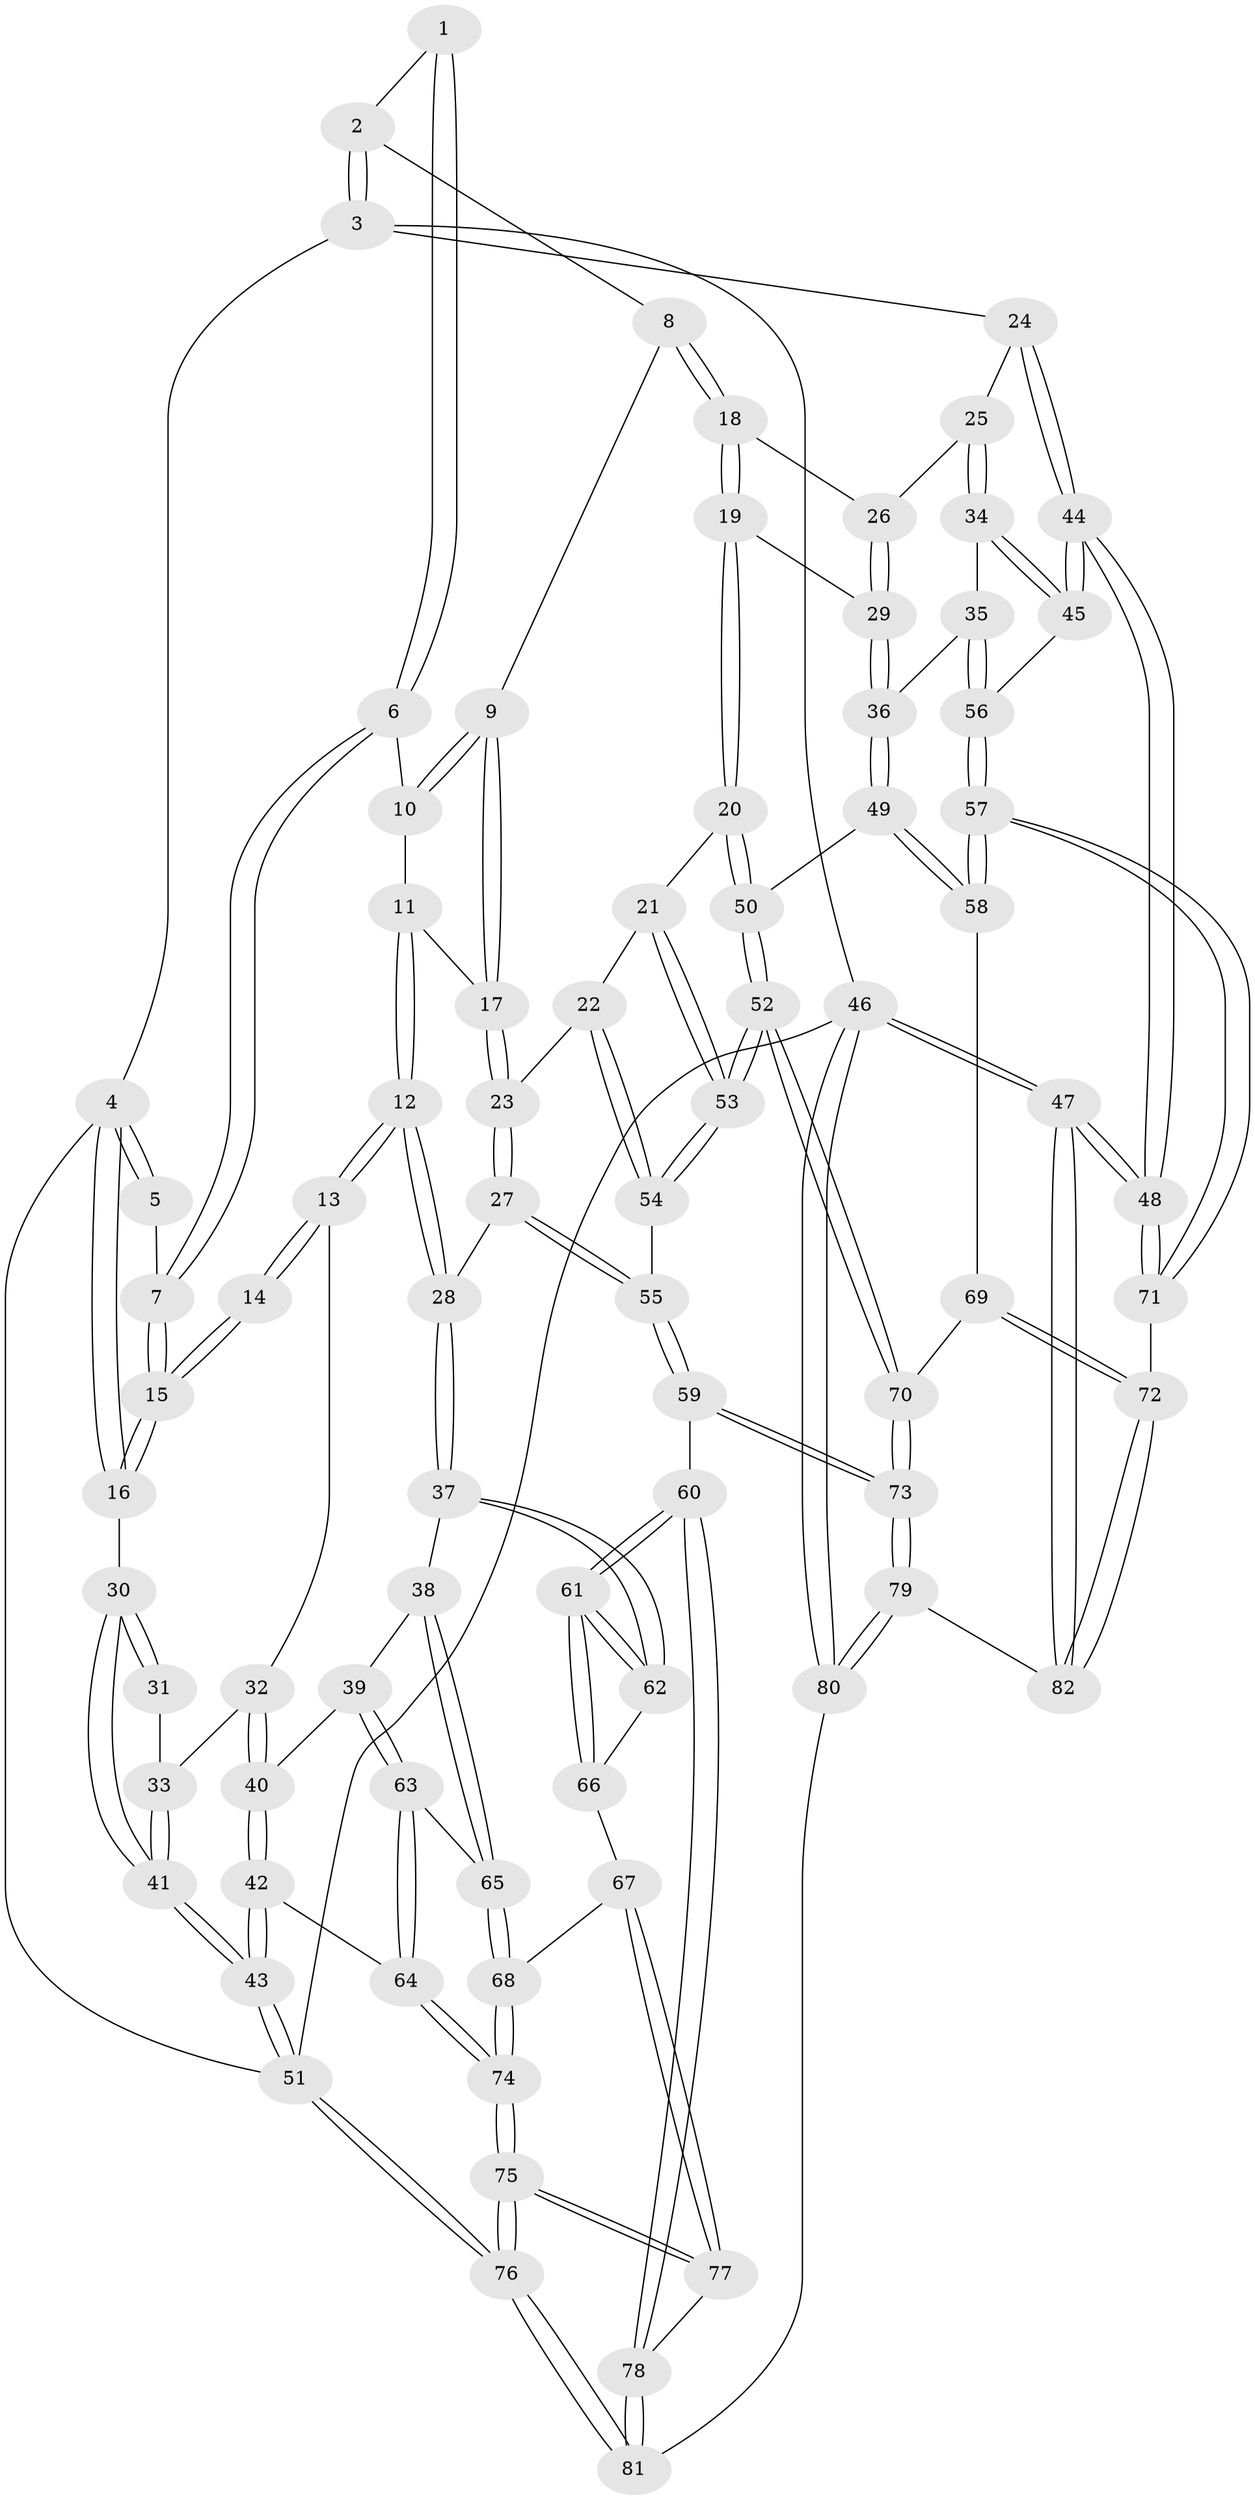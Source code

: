 // coarse degree distribution, {4: 0.36, 3: 0.58, 2: 0.04, 5: 0.02}
// Generated by graph-tools (version 1.1) at 2025/38/03/04/25 23:38:35]
// undirected, 82 vertices, 202 edges
graph export_dot {
  node [color=gray90,style=filled];
  1 [pos="+0.42247132399480014+0"];
  2 [pos="+0.7226345684013159+0"];
  3 [pos="+1+0"];
  4 [pos="+0+0"];
  5 [pos="+0.03539833970254563+0"];
  6 [pos="+0.3330922873186146+0.08521617709767543"];
  7 [pos="+0.18365576437218875+0.17511621833309982"];
  8 [pos="+0.6273261085149773+0.23482698125026133"];
  9 [pos="+0.5734029117139127+0.26361989721842366"];
  10 [pos="+0.3408423807467169+0.10109005485726404"];
  11 [pos="+0.39317956833027645+0.2626198841675799"];
  12 [pos="+0.32367170468463113+0.44117042713165494"];
  13 [pos="+0.1684508254904565+0.2747117397052557"];
  14 [pos="+0.16317705073571218+0.26333124003494957"];
  15 [pos="+0.17905566957143215+0.1790273389769997"];
  16 [pos="+0+0"];
  17 [pos="+0.5699201759134217+0.2663876514979192"];
  18 [pos="+0.643938894040944+0.257515378425149"];
  19 [pos="+0.6703092237167246+0.4376761659490832"];
  20 [pos="+0.578672431138484+0.478033298522432"];
  21 [pos="+0.5295226617486476+0.47985530999964804"];
  22 [pos="+0.48074642626374653+0.45946370467444714"];
  23 [pos="+0.4758301267559378+0.4564408477640577"];
  24 [pos="+1+0.024637903772746998"];
  25 [pos="+0.9162361656803031+0.3181977909515414"];
  26 [pos="+0.7622584849096149+0.3155860744594862"];
  27 [pos="+0.39648933642448236+0.4599956005374797"];
  28 [pos="+0.32372530721289544+0.44134181866216393"];
  29 [pos="+0.7351446182042701+0.46474658820369286"];
  30 [pos="+0+0.26830335452437154"];
  31 [pos="+0.12723743420518152+0.27144818324354164"];
  32 [pos="+0.09088292419944709+0.4190624095001885"];
  33 [pos="+0+0.4108048660104592"];
  34 [pos="+0.8546657797171289+0.45703773612078674"];
  35 [pos="+0.8181669343241271+0.48629399186130584"];
  36 [pos="+0.774153464855825+0.49663325427226657"];
  37 [pos="+0.27025306313109965+0.5047075386961957"];
  38 [pos="+0.2354762476902344+0.5182600613803612"];
  39 [pos="+0.19347499912954075+0.5205977037452337"];
  40 [pos="+0.14295521637547473+0.5156765954147776"];
  41 [pos="+0+0.46252812171866137"];
  42 [pos="+0+0.5928955570887513"];
  43 [pos="+0+0.5804088947251411"];
  44 [pos="+1+0.6035623256967809"];
  45 [pos="+1+0.5602104028570986"];
  46 [pos="+1+1"];
  47 [pos="+1+1"];
  48 [pos="+1+0.788060017271714"];
  49 [pos="+0.7455239984530849+0.5617800404032641"];
  50 [pos="+0.668733374638696+0.5924451241017491"];
  51 [pos="+0+1"];
  52 [pos="+0.604043641312356+0.6752626023579356"];
  53 [pos="+0.577188321213141+0.6454670357087737"];
  54 [pos="+0.49284376753895703+0.6272967465352135"];
  55 [pos="+0.43354494304913466+0.6511723437550784"];
  56 [pos="+0.8708306116647117+0.570737205771785"];
  57 [pos="+0.8900033551138679+0.7024330282482437"];
  58 [pos="+0.7610036503111502+0.601628569435471"];
  59 [pos="+0.39380458118642353+0.7422416870941623"];
  60 [pos="+0.38406351186818993+0.7447131540689453"];
  61 [pos="+0.3533500253993591+0.7154030656461497"];
  62 [pos="+0.27783390885737824+0.5302816793831252"];
  63 [pos="+0.12068434670643367+0.6595588445299835"];
  64 [pos="+0.062227492814167715+0.6636681954335287"];
  65 [pos="+0.18493571961893407+0.682197241032006"];
  66 [pos="+0.24159691521102988+0.7026685576524633"];
  67 [pos="+0.20637238108798675+0.7089238173365481"];
  68 [pos="+0.1902493922439426+0.6944789662680005"];
  69 [pos="+0.7547200629826539+0.6211641384596435"];
  70 [pos="+0.6113692290180474+0.7649293121721816"];
  71 [pos="+0.9254621659995532+0.7631556831949426"];
  72 [pos="+0.7440432018993047+0.8368909403846079"];
  73 [pos="+0.6110112874746232+0.8019411791527353"];
  74 [pos="+0.09675959102297078+0.755521295027833"];
  75 [pos="+0.08094517611132113+1"];
  76 [pos="+0+1"];
  77 [pos="+0.2045917179985067+0.8563127852011025"];
  78 [pos="+0.3665336076605843+0.7738035449524613"];
  79 [pos="+0.6653757550505492+0.8821108105321749"];
  80 [pos="+0.6193599958934507+1"];
  81 [pos="+0.4280807895540976+1"];
  82 [pos="+0.7251622437618197+0.8479458236230734"];
  1 -- 2;
  1 -- 6;
  1 -- 6;
  2 -- 3;
  2 -- 3;
  2 -- 8;
  3 -- 4;
  3 -- 24;
  3 -- 46;
  4 -- 5;
  4 -- 5;
  4 -- 16;
  4 -- 16;
  4 -- 51;
  5 -- 7;
  6 -- 7;
  6 -- 7;
  6 -- 10;
  7 -- 15;
  7 -- 15;
  8 -- 9;
  8 -- 18;
  8 -- 18;
  9 -- 10;
  9 -- 10;
  9 -- 17;
  9 -- 17;
  10 -- 11;
  11 -- 12;
  11 -- 12;
  11 -- 17;
  12 -- 13;
  12 -- 13;
  12 -- 28;
  12 -- 28;
  13 -- 14;
  13 -- 14;
  13 -- 32;
  14 -- 15;
  14 -- 15;
  15 -- 16;
  15 -- 16;
  16 -- 30;
  17 -- 23;
  17 -- 23;
  18 -- 19;
  18 -- 19;
  18 -- 26;
  19 -- 20;
  19 -- 20;
  19 -- 29;
  20 -- 21;
  20 -- 50;
  20 -- 50;
  21 -- 22;
  21 -- 53;
  21 -- 53;
  22 -- 23;
  22 -- 54;
  22 -- 54;
  23 -- 27;
  23 -- 27;
  24 -- 25;
  24 -- 44;
  24 -- 44;
  25 -- 26;
  25 -- 34;
  25 -- 34;
  26 -- 29;
  26 -- 29;
  27 -- 28;
  27 -- 55;
  27 -- 55;
  28 -- 37;
  28 -- 37;
  29 -- 36;
  29 -- 36;
  30 -- 31;
  30 -- 31;
  30 -- 41;
  30 -- 41;
  31 -- 33;
  32 -- 33;
  32 -- 40;
  32 -- 40;
  33 -- 41;
  33 -- 41;
  34 -- 35;
  34 -- 45;
  34 -- 45;
  35 -- 36;
  35 -- 56;
  35 -- 56;
  36 -- 49;
  36 -- 49;
  37 -- 38;
  37 -- 62;
  37 -- 62;
  38 -- 39;
  38 -- 65;
  38 -- 65;
  39 -- 40;
  39 -- 63;
  39 -- 63;
  40 -- 42;
  40 -- 42;
  41 -- 43;
  41 -- 43;
  42 -- 43;
  42 -- 43;
  42 -- 64;
  43 -- 51;
  43 -- 51;
  44 -- 45;
  44 -- 45;
  44 -- 48;
  44 -- 48;
  45 -- 56;
  46 -- 47;
  46 -- 47;
  46 -- 80;
  46 -- 80;
  46 -- 51;
  47 -- 48;
  47 -- 48;
  47 -- 82;
  47 -- 82;
  48 -- 71;
  48 -- 71;
  49 -- 50;
  49 -- 58;
  49 -- 58;
  50 -- 52;
  50 -- 52;
  51 -- 76;
  51 -- 76;
  52 -- 53;
  52 -- 53;
  52 -- 70;
  52 -- 70;
  53 -- 54;
  53 -- 54;
  54 -- 55;
  55 -- 59;
  55 -- 59;
  56 -- 57;
  56 -- 57;
  57 -- 58;
  57 -- 58;
  57 -- 71;
  57 -- 71;
  58 -- 69;
  59 -- 60;
  59 -- 73;
  59 -- 73;
  60 -- 61;
  60 -- 61;
  60 -- 78;
  60 -- 78;
  61 -- 62;
  61 -- 62;
  61 -- 66;
  61 -- 66;
  62 -- 66;
  63 -- 64;
  63 -- 64;
  63 -- 65;
  64 -- 74;
  64 -- 74;
  65 -- 68;
  65 -- 68;
  66 -- 67;
  67 -- 68;
  67 -- 77;
  67 -- 77;
  68 -- 74;
  68 -- 74;
  69 -- 70;
  69 -- 72;
  69 -- 72;
  70 -- 73;
  70 -- 73;
  71 -- 72;
  72 -- 82;
  72 -- 82;
  73 -- 79;
  73 -- 79;
  74 -- 75;
  74 -- 75;
  75 -- 76;
  75 -- 76;
  75 -- 77;
  75 -- 77;
  76 -- 81;
  76 -- 81;
  77 -- 78;
  78 -- 81;
  78 -- 81;
  79 -- 80;
  79 -- 80;
  79 -- 82;
  80 -- 81;
}
